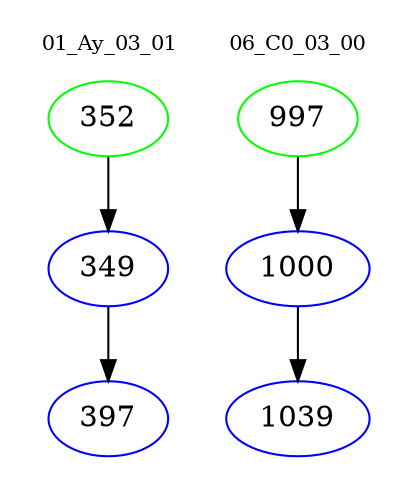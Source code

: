 digraph{
subgraph cluster_0 {
color = white
label = "01_Ay_03_01";
fontsize=10;
T0_352 [label="352", color="green"]
T0_352 -> T0_349 [color="black"]
T0_349 [label="349", color="blue"]
T0_349 -> T0_397 [color="black"]
T0_397 [label="397", color="blue"]
}
subgraph cluster_1 {
color = white
label = "06_C0_03_00";
fontsize=10;
T1_997 [label="997", color="green"]
T1_997 -> T1_1000 [color="black"]
T1_1000 [label="1000", color="blue"]
T1_1000 -> T1_1039 [color="black"]
T1_1039 [label="1039", color="blue"]
}
}
